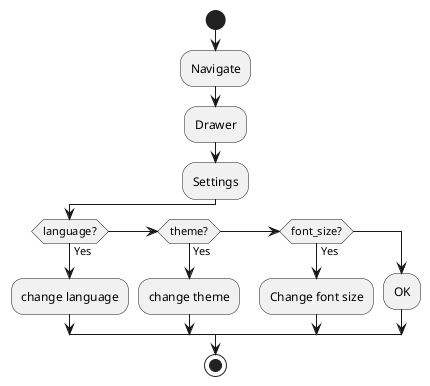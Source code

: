 @startuml settings

start
  :Navigate;
    :Drawer;
    :Settings;

    if (language?) then (Yes)
        :change language;
    else if (theme?) then (Yes)
        :change theme;
    else if (font_size?) then (Yes)
        :Change font size;
    else
        :OK;
    endif
stop
@enduml